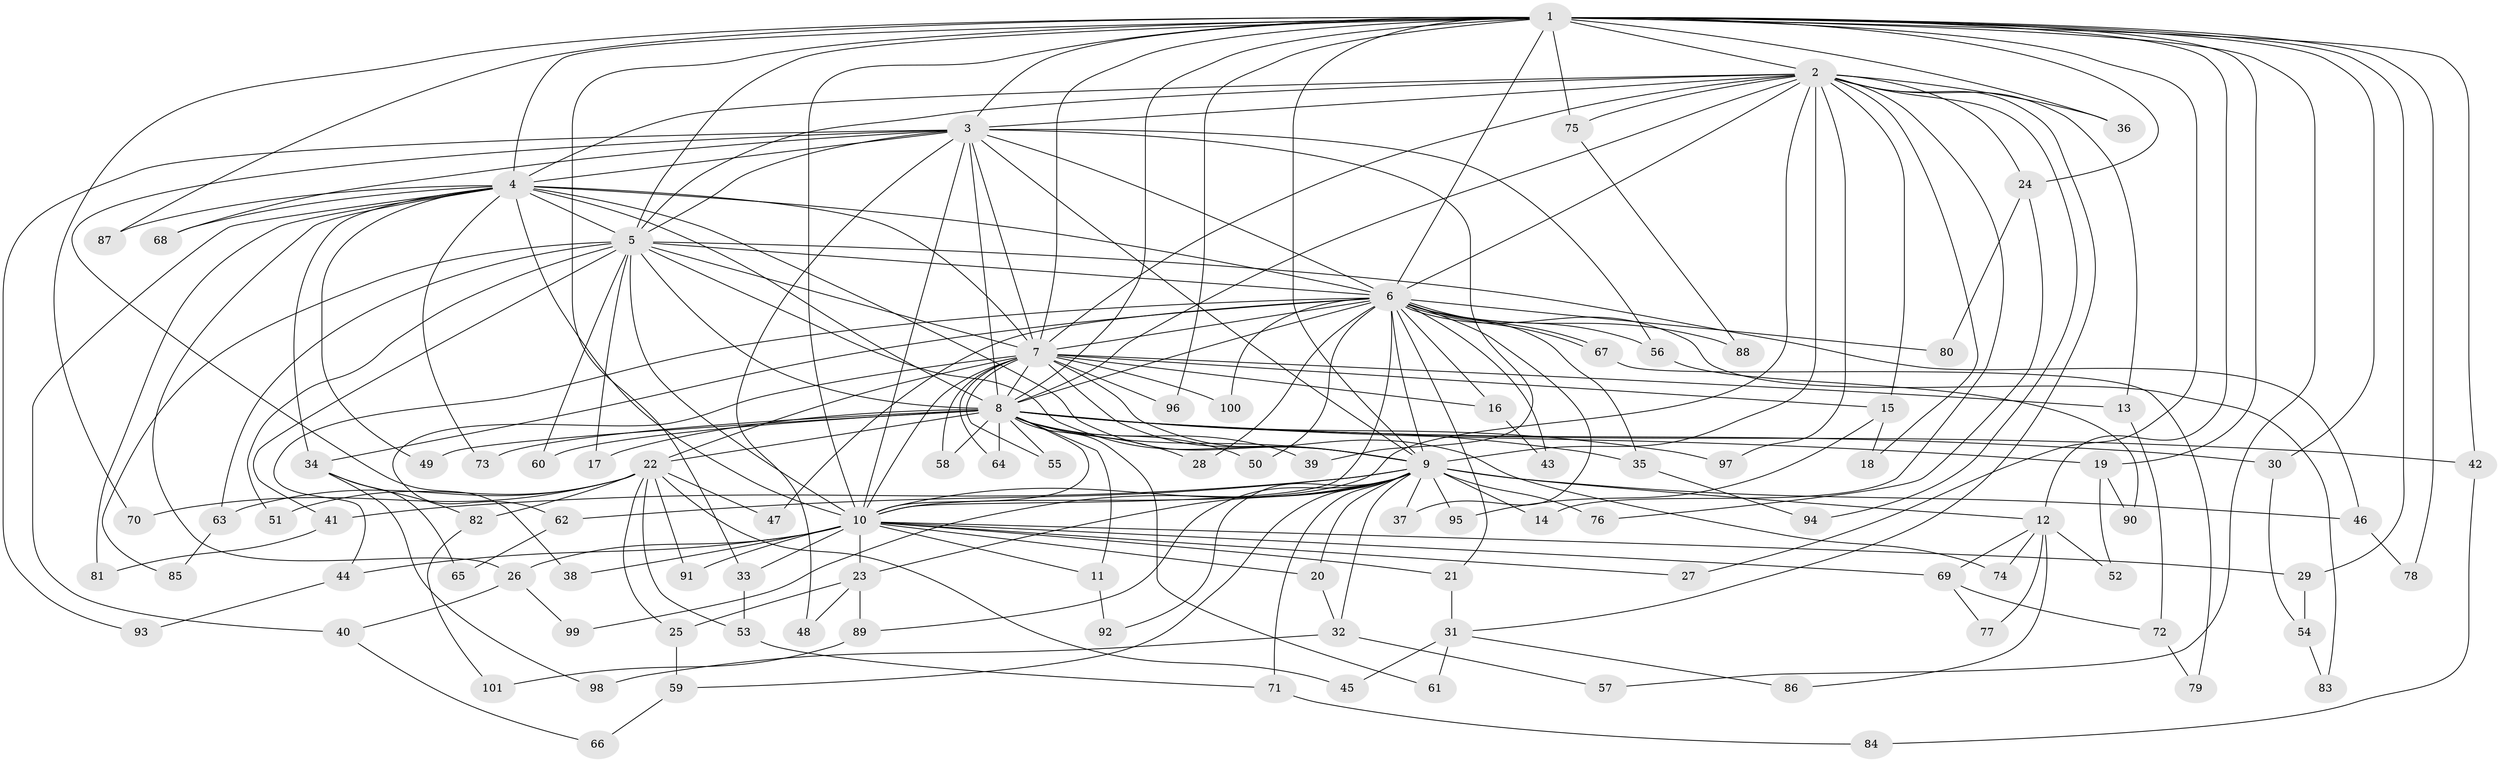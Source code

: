// coarse degree distribution, {21: 0.013333333333333334, 16: 0.013333333333333334, 13: 0.013333333333333334, 15: 0.02666666666666667, 24: 0.013333333333333334, 30: 0.013333333333333334, 23: 0.013333333333333334, 19: 0.013333333333333334, 3: 0.25333333333333335, 7: 0.013333333333333334, 2: 0.41333333333333333, 4: 0.09333333333333334, 11: 0.013333333333333334, 5: 0.04, 1: 0.05333333333333334}
// Generated by graph-tools (version 1.1) at 2025/51/02/27/25 19:51:44]
// undirected, 101 vertices, 227 edges
graph export_dot {
graph [start="1"]
  node [color=gray90,style=filled];
  1;
  2;
  3;
  4;
  5;
  6;
  7;
  8;
  9;
  10;
  11;
  12;
  13;
  14;
  15;
  16;
  17;
  18;
  19;
  20;
  21;
  22;
  23;
  24;
  25;
  26;
  27;
  28;
  29;
  30;
  31;
  32;
  33;
  34;
  35;
  36;
  37;
  38;
  39;
  40;
  41;
  42;
  43;
  44;
  45;
  46;
  47;
  48;
  49;
  50;
  51;
  52;
  53;
  54;
  55;
  56;
  57;
  58;
  59;
  60;
  61;
  62;
  63;
  64;
  65;
  66;
  67;
  68;
  69;
  70;
  71;
  72;
  73;
  74;
  75;
  76;
  77;
  78;
  79;
  80;
  81;
  82;
  83;
  84;
  85;
  86;
  87;
  88;
  89;
  90;
  91;
  92;
  93;
  94;
  95;
  96;
  97;
  98;
  99;
  100;
  101;
  1 -- 2;
  1 -- 3;
  1 -- 4;
  1 -- 5;
  1 -- 6;
  1 -- 7;
  1 -- 8;
  1 -- 9;
  1 -- 10;
  1 -- 12;
  1 -- 19;
  1 -- 24;
  1 -- 27;
  1 -- 29;
  1 -- 30;
  1 -- 33;
  1 -- 36;
  1 -- 42;
  1 -- 57;
  1 -- 70;
  1 -- 75;
  1 -- 78;
  1 -- 87;
  1 -- 96;
  2 -- 3;
  2 -- 4;
  2 -- 5;
  2 -- 6;
  2 -- 7;
  2 -- 8;
  2 -- 9;
  2 -- 10;
  2 -- 13;
  2 -- 14;
  2 -- 15;
  2 -- 18;
  2 -- 24;
  2 -- 31;
  2 -- 36;
  2 -- 75;
  2 -- 94;
  2 -- 97;
  3 -- 4;
  3 -- 5;
  3 -- 6;
  3 -- 7;
  3 -- 8;
  3 -- 9;
  3 -- 10;
  3 -- 38;
  3 -- 39;
  3 -- 48;
  3 -- 56;
  3 -- 68;
  3 -- 93;
  4 -- 5;
  4 -- 6;
  4 -- 7;
  4 -- 8;
  4 -- 9;
  4 -- 10;
  4 -- 26;
  4 -- 34;
  4 -- 40;
  4 -- 49;
  4 -- 68;
  4 -- 73;
  4 -- 81;
  4 -- 87;
  5 -- 6;
  5 -- 7;
  5 -- 8;
  5 -- 9;
  5 -- 10;
  5 -- 17;
  5 -- 41;
  5 -- 46;
  5 -- 51;
  5 -- 60;
  5 -- 63;
  5 -- 85;
  6 -- 7;
  6 -- 8;
  6 -- 9;
  6 -- 10;
  6 -- 16;
  6 -- 21;
  6 -- 28;
  6 -- 34;
  6 -- 35;
  6 -- 37;
  6 -- 43;
  6 -- 44;
  6 -- 47;
  6 -- 50;
  6 -- 56;
  6 -- 67;
  6 -- 67;
  6 -- 80;
  6 -- 83;
  6 -- 88;
  6 -- 100;
  7 -- 8;
  7 -- 9;
  7 -- 10;
  7 -- 13;
  7 -- 15;
  7 -- 16;
  7 -- 22;
  7 -- 55;
  7 -- 58;
  7 -- 62;
  7 -- 64;
  7 -- 74;
  7 -- 96;
  7 -- 100;
  8 -- 9;
  8 -- 10;
  8 -- 11;
  8 -- 17;
  8 -- 19;
  8 -- 22;
  8 -- 28;
  8 -- 30;
  8 -- 35;
  8 -- 39;
  8 -- 42;
  8 -- 49;
  8 -- 50;
  8 -- 55;
  8 -- 58;
  8 -- 60;
  8 -- 61;
  8 -- 64;
  8 -- 73;
  8 -- 97;
  9 -- 10;
  9 -- 12;
  9 -- 14;
  9 -- 20;
  9 -- 23;
  9 -- 32;
  9 -- 37;
  9 -- 41;
  9 -- 46;
  9 -- 59;
  9 -- 62;
  9 -- 71;
  9 -- 76;
  9 -- 89;
  9 -- 92;
  9 -- 95;
  9 -- 99;
  10 -- 11;
  10 -- 20;
  10 -- 21;
  10 -- 23;
  10 -- 26;
  10 -- 27;
  10 -- 29;
  10 -- 33;
  10 -- 38;
  10 -- 44;
  10 -- 69;
  10 -- 91;
  11 -- 92;
  12 -- 52;
  12 -- 69;
  12 -- 74;
  12 -- 77;
  12 -- 86;
  13 -- 72;
  15 -- 18;
  15 -- 95;
  16 -- 43;
  19 -- 52;
  19 -- 90;
  20 -- 32;
  21 -- 31;
  22 -- 25;
  22 -- 45;
  22 -- 47;
  22 -- 51;
  22 -- 53;
  22 -- 63;
  22 -- 70;
  22 -- 82;
  22 -- 91;
  23 -- 25;
  23 -- 48;
  23 -- 89;
  24 -- 76;
  24 -- 80;
  25 -- 59;
  26 -- 40;
  26 -- 99;
  29 -- 54;
  30 -- 54;
  31 -- 45;
  31 -- 61;
  31 -- 86;
  32 -- 57;
  32 -- 98;
  33 -- 53;
  34 -- 65;
  34 -- 82;
  34 -- 98;
  35 -- 94;
  40 -- 66;
  41 -- 81;
  42 -- 84;
  44 -- 93;
  46 -- 78;
  53 -- 71;
  54 -- 83;
  56 -- 90;
  59 -- 66;
  62 -- 65;
  63 -- 85;
  67 -- 79;
  69 -- 72;
  69 -- 77;
  71 -- 84;
  72 -- 79;
  75 -- 88;
  82 -- 101;
  89 -- 101;
}
